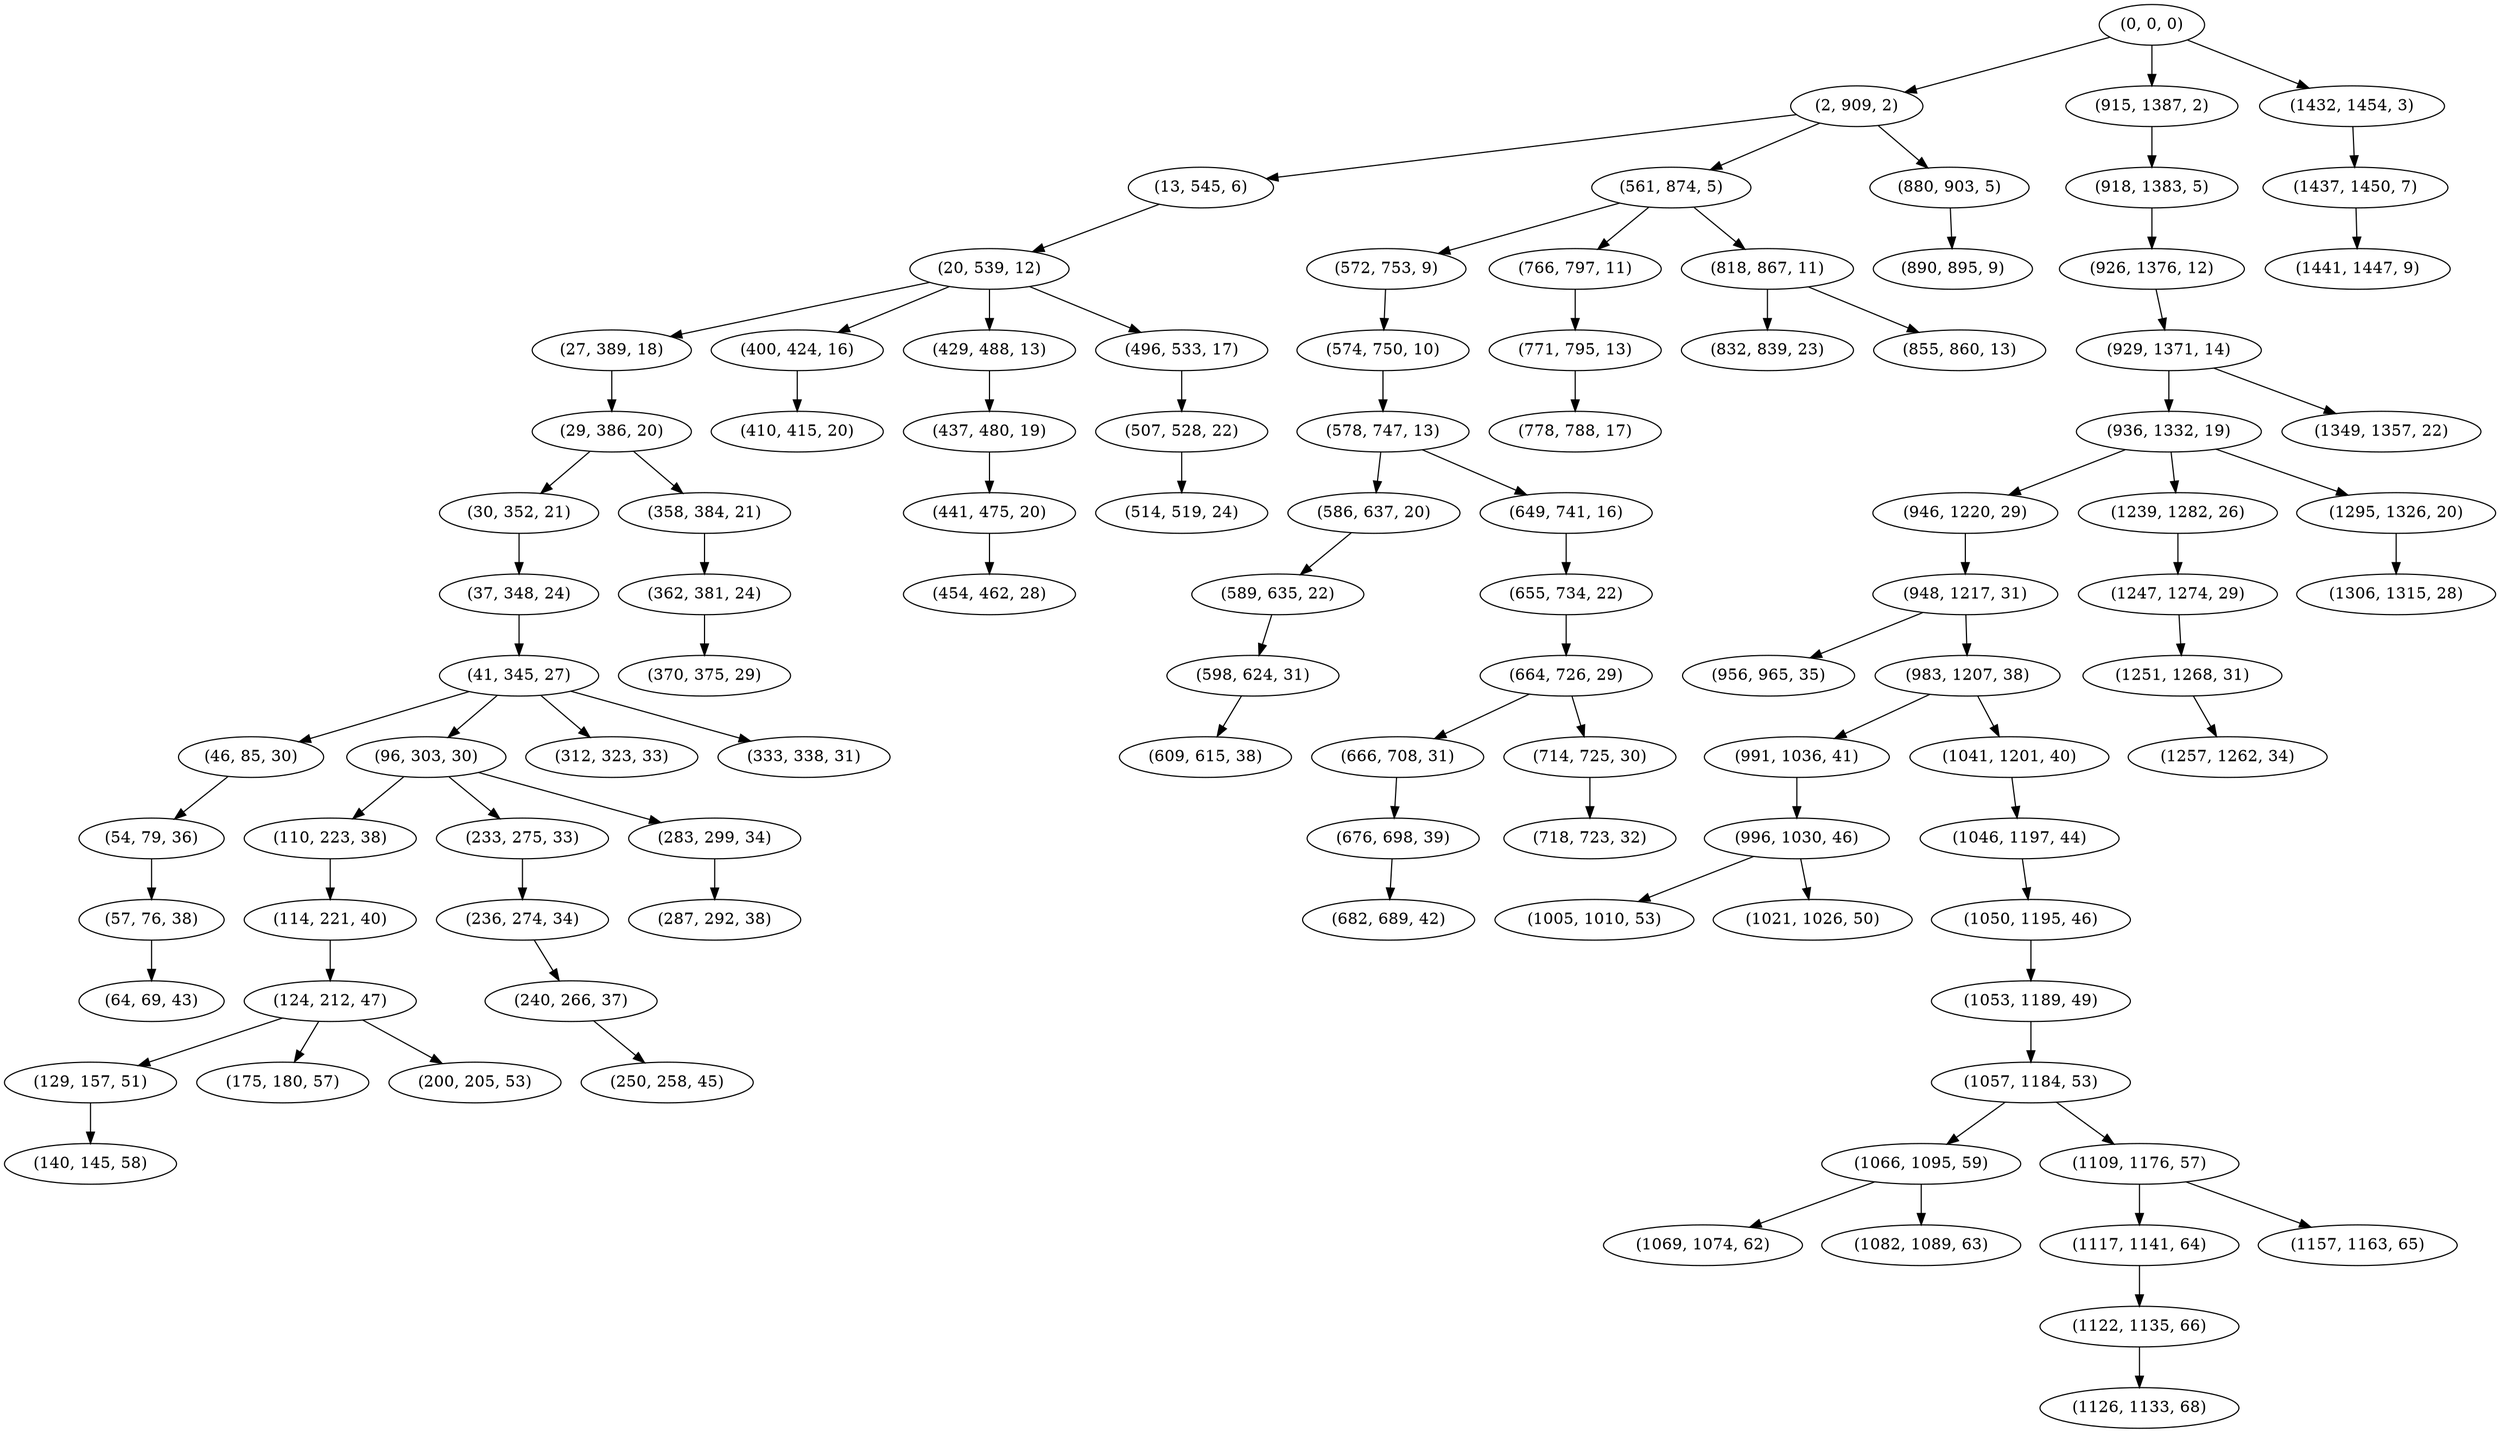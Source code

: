 digraph tree {
    "(0, 0, 0)";
    "(2, 909, 2)";
    "(13, 545, 6)";
    "(20, 539, 12)";
    "(27, 389, 18)";
    "(29, 386, 20)";
    "(30, 352, 21)";
    "(37, 348, 24)";
    "(41, 345, 27)";
    "(46, 85, 30)";
    "(54, 79, 36)";
    "(57, 76, 38)";
    "(64, 69, 43)";
    "(96, 303, 30)";
    "(110, 223, 38)";
    "(114, 221, 40)";
    "(124, 212, 47)";
    "(129, 157, 51)";
    "(140, 145, 58)";
    "(175, 180, 57)";
    "(200, 205, 53)";
    "(233, 275, 33)";
    "(236, 274, 34)";
    "(240, 266, 37)";
    "(250, 258, 45)";
    "(283, 299, 34)";
    "(287, 292, 38)";
    "(312, 323, 33)";
    "(333, 338, 31)";
    "(358, 384, 21)";
    "(362, 381, 24)";
    "(370, 375, 29)";
    "(400, 424, 16)";
    "(410, 415, 20)";
    "(429, 488, 13)";
    "(437, 480, 19)";
    "(441, 475, 20)";
    "(454, 462, 28)";
    "(496, 533, 17)";
    "(507, 528, 22)";
    "(514, 519, 24)";
    "(561, 874, 5)";
    "(572, 753, 9)";
    "(574, 750, 10)";
    "(578, 747, 13)";
    "(586, 637, 20)";
    "(589, 635, 22)";
    "(598, 624, 31)";
    "(609, 615, 38)";
    "(649, 741, 16)";
    "(655, 734, 22)";
    "(664, 726, 29)";
    "(666, 708, 31)";
    "(676, 698, 39)";
    "(682, 689, 42)";
    "(714, 725, 30)";
    "(718, 723, 32)";
    "(766, 797, 11)";
    "(771, 795, 13)";
    "(778, 788, 17)";
    "(818, 867, 11)";
    "(832, 839, 23)";
    "(855, 860, 13)";
    "(880, 903, 5)";
    "(890, 895, 9)";
    "(915, 1387, 2)";
    "(918, 1383, 5)";
    "(926, 1376, 12)";
    "(929, 1371, 14)";
    "(936, 1332, 19)";
    "(946, 1220, 29)";
    "(948, 1217, 31)";
    "(956, 965, 35)";
    "(983, 1207, 38)";
    "(991, 1036, 41)";
    "(996, 1030, 46)";
    "(1005, 1010, 53)";
    "(1021, 1026, 50)";
    "(1041, 1201, 40)";
    "(1046, 1197, 44)";
    "(1050, 1195, 46)";
    "(1053, 1189, 49)";
    "(1057, 1184, 53)";
    "(1066, 1095, 59)";
    "(1069, 1074, 62)";
    "(1082, 1089, 63)";
    "(1109, 1176, 57)";
    "(1117, 1141, 64)";
    "(1122, 1135, 66)";
    "(1126, 1133, 68)";
    "(1157, 1163, 65)";
    "(1239, 1282, 26)";
    "(1247, 1274, 29)";
    "(1251, 1268, 31)";
    "(1257, 1262, 34)";
    "(1295, 1326, 20)";
    "(1306, 1315, 28)";
    "(1349, 1357, 22)";
    "(1432, 1454, 3)";
    "(1437, 1450, 7)";
    "(1441, 1447, 9)";
    "(0, 0, 0)" -> "(2, 909, 2)";
    "(0, 0, 0)" -> "(915, 1387, 2)";
    "(0, 0, 0)" -> "(1432, 1454, 3)";
    "(2, 909, 2)" -> "(13, 545, 6)";
    "(2, 909, 2)" -> "(561, 874, 5)";
    "(2, 909, 2)" -> "(880, 903, 5)";
    "(13, 545, 6)" -> "(20, 539, 12)";
    "(20, 539, 12)" -> "(27, 389, 18)";
    "(20, 539, 12)" -> "(400, 424, 16)";
    "(20, 539, 12)" -> "(429, 488, 13)";
    "(20, 539, 12)" -> "(496, 533, 17)";
    "(27, 389, 18)" -> "(29, 386, 20)";
    "(29, 386, 20)" -> "(30, 352, 21)";
    "(29, 386, 20)" -> "(358, 384, 21)";
    "(30, 352, 21)" -> "(37, 348, 24)";
    "(37, 348, 24)" -> "(41, 345, 27)";
    "(41, 345, 27)" -> "(46, 85, 30)";
    "(41, 345, 27)" -> "(96, 303, 30)";
    "(41, 345, 27)" -> "(312, 323, 33)";
    "(41, 345, 27)" -> "(333, 338, 31)";
    "(46, 85, 30)" -> "(54, 79, 36)";
    "(54, 79, 36)" -> "(57, 76, 38)";
    "(57, 76, 38)" -> "(64, 69, 43)";
    "(96, 303, 30)" -> "(110, 223, 38)";
    "(96, 303, 30)" -> "(233, 275, 33)";
    "(96, 303, 30)" -> "(283, 299, 34)";
    "(110, 223, 38)" -> "(114, 221, 40)";
    "(114, 221, 40)" -> "(124, 212, 47)";
    "(124, 212, 47)" -> "(129, 157, 51)";
    "(124, 212, 47)" -> "(175, 180, 57)";
    "(124, 212, 47)" -> "(200, 205, 53)";
    "(129, 157, 51)" -> "(140, 145, 58)";
    "(233, 275, 33)" -> "(236, 274, 34)";
    "(236, 274, 34)" -> "(240, 266, 37)";
    "(240, 266, 37)" -> "(250, 258, 45)";
    "(283, 299, 34)" -> "(287, 292, 38)";
    "(358, 384, 21)" -> "(362, 381, 24)";
    "(362, 381, 24)" -> "(370, 375, 29)";
    "(400, 424, 16)" -> "(410, 415, 20)";
    "(429, 488, 13)" -> "(437, 480, 19)";
    "(437, 480, 19)" -> "(441, 475, 20)";
    "(441, 475, 20)" -> "(454, 462, 28)";
    "(496, 533, 17)" -> "(507, 528, 22)";
    "(507, 528, 22)" -> "(514, 519, 24)";
    "(561, 874, 5)" -> "(572, 753, 9)";
    "(561, 874, 5)" -> "(766, 797, 11)";
    "(561, 874, 5)" -> "(818, 867, 11)";
    "(572, 753, 9)" -> "(574, 750, 10)";
    "(574, 750, 10)" -> "(578, 747, 13)";
    "(578, 747, 13)" -> "(586, 637, 20)";
    "(578, 747, 13)" -> "(649, 741, 16)";
    "(586, 637, 20)" -> "(589, 635, 22)";
    "(589, 635, 22)" -> "(598, 624, 31)";
    "(598, 624, 31)" -> "(609, 615, 38)";
    "(649, 741, 16)" -> "(655, 734, 22)";
    "(655, 734, 22)" -> "(664, 726, 29)";
    "(664, 726, 29)" -> "(666, 708, 31)";
    "(664, 726, 29)" -> "(714, 725, 30)";
    "(666, 708, 31)" -> "(676, 698, 39)";
    "(676, 698, 39)" -> "(682, 689, 42)";
    "(714, 725, 30)" -> "(718, 723, 32)";
    "(766, 797, 11)" -> "(771, 795, 13)";
    "(771, 795, 13)" -> "(778, 788, 17)";
    "(818, 867, 11)" -> "(832, 839, 23)";
    "(818, 867, 11)" -> "(855, 860, 13)";
    "(880, 903, 5)" -> "(890, 895, 9)";
    "(915, 1387, 2)" -> "(918, 1383, 5)";
    "(918, 1383, 5)" -> "(926, 1376, 12)";
    "(926, 1376, 12)" -> "(929, 1371, 14)";
    "(929, 1371, 14)" -> "(936, 1332, 19)";
    "(929, 1371, 14)" -> "(1349, 1357, 22)";
    "(936, 1332, 19)" -> "(946, 1220, 29)";
    "(936, 1332, 19)" -> "(1239, 1282, 26)";
    "(936, 1332, 19)" -> "(1295, 1326, 20)";
    "(946, 1220, 29)" -> "(948, 1217, 31)";
    "(948, 1217, 31)" -> "(956, 965, 35)";
    "(948, 1217, 31)" -> "(983, 1207, 38)";
    "(983, 1207, 38)" -> "(991, 1036, 41)";
    "(983, 1207, 38)" -> "(1041, 1201, 40)";
    "(991, 1036, 41)" -> "(996, 1030, 46)";
    "(996, 1030, 46)" -> "(1005, 1010, 53)";
    "(996, 1030, 46)" -> "(1021, 1026, 50)";
    "(1041, 1201, 40)" -> "(1046, 1197, 44)";
    "(1046, 1197, 44)" -> "(1050, 1195, 46)";
    "(1050, 1195, 46)" -> "(1053, 1189, 49)";
    "(1053, 1189, 49)" -> "(1057, 1184, 53)";
    "(1057, 1184, 53)" -> "(1066, 1095, 59)";
    "(1057, 1184, 53)" -> "(1109, 1176, 57)";
    "(1066, 1095, 59)" -> "(1069, 1074, 62)";
    "(1066, 1095, 59)" -> "(1082, 1089, 63)";
    "(1109, 1176, 57)" -> "(1117, 1141, 64)";
    "(1109, 1176, 57)" -> "(1157, 1163, 65)";
    "(1117, 1141, 64)" -> "(1122, 1135, 66)";
    "(1122, 1135, 66)" -> "(1126, 1133, 68)";
    "(1239, 1282, 26)" -> "(1247, 1274, 29)";
    "(1247, 1274, 29)" -> "(1251, 1268, 31)";
    "(1251, 1268, 31)" -> "(1257, 1262, 34)";
    "(1295, 1326, 20)" -> "(1306, 1315, 28)";
    "(1432, 1454, 3)" -> "(1437, 1450, 7)";
    "(1437, 1450, 7)" -> "(1441, 1447, 9)";
}
